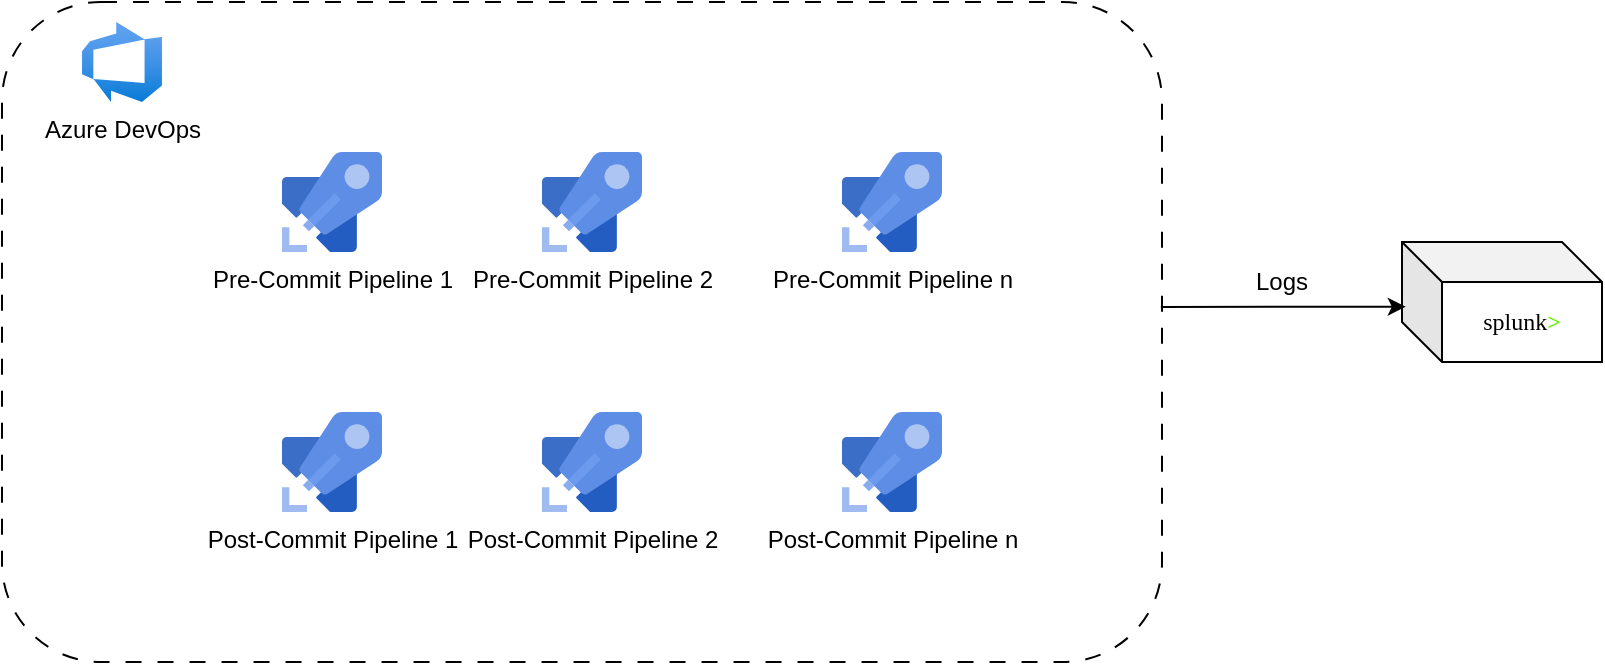 <mxfile version="21.2.2" type="github">
  <diagram name="Page-1" id="3OZ1ly6HtQqpzifSx_4Y">
    <mxGraphModel dx="996" dy="581" grid="1" gridSize="10" guides="1" tooltips="1" connect="1" arrows="1" fold="1" page="1" pageScale="1" pageWidth="850" pageHeight="1100" math="0" shadow="0">
      <root>
        <mxCell id="0" />
        <mxCell id="1" parent="0" />
        <mxCell id="BY39oX_8v4uM8JRtesFo-4" value="" style="rounded=1;whiteSpace=wrap;html=1;fillColor=none;dashed=1;dashPattern=8 8;" vertex="1" parent="1">
          <mxGeometry x="30" y="490" width="580" height="330" as="geometry" />
        </mxCell>
        <mxCell id="BY39oX_8v4uM8JRtesFo-1" value="Pre-Commit Pipeline 1" style="image;sketch=0;aspect=fixed;html=1;points=[];align=center;fontSize=12;image=img/lib/mscae/Azure_Pipelines.svg;" vertex="1" parent="1">
          <mxGeometry x="170" y="565" width="50" height="50" as="geometry" />
        </mxCell>
        <mxCell id="BY39oX_8v4uM8JRtesFo-2" value="Post-Commit Pipeline 1" style="image;sketch=0;aspect=fixed;html=1;points=[];align=center;fontSize=12;image=img/lib/mscae/Azure_Pipelines.svg;" vertex="1" parent="1">
          <mxGeometry x="170" y="695" width="50" height="50" as="geometry" />
        </mxCell>
        <mxCell id="BY39oX_8v4uM8JRtesFo-3" value="Azure DevOps" style="image;aspect=fixed;html=1;points=[];align=center;fontSize=12;image=img/lib/azure2/devops/Azure_DevOps.svg;" vertex="1" parent="1">
          <mxGeometry x="70" y="500" width="40" height="40" as="geometry" />
        </mxCell>
        <mxCell id="BY39oX_8v4uM8JRtesFo-5" value="Pre-Commit Pipeline 2" style="image;sketch=0;aspect=fixed;html=1;points=[];align=center;fontSize=12;image=img/lib/mscae/Azure_Pipelines.svg;" vertex="1" parent="1">
          <mxGeometry x="300" y="565" width="50" height="50" as="geometry" />
        </mxCell>
        <mxCell id="BY39oX_8v4uM8JRtesFo-6" value="Post-Commit Pipeline 2" style="image;sketch=0;aspect=fixed;html=1;points=[];align=center;fontSize=12;image=img/lib/mscae/Azure_Pipelines.svg;" vertex="1" parent="1">
          <mxGeometry x="300" y="695" width="50" height="50" as="geometry" />
        </mxCell>
        <mxCell id="BY39oX_8v4uM8JRtesFo-7" value="Pre-Commit Pipeline n" style="image;sketch=0;aspect=fixed;html=1;points=[];align=center;fontSize=12;image=img/lib/mscae/Azure_Pipelines.svg;" vertex="1" parent="1">
          <mxGeometry x="450" y="565" width="50" height="50" as="geometry" />
        </mxCell>
        <mxCell id="BY39oX_8v4uM8JRtesFo-8" value="Post-Commit Pipeline n" style="image;sketch=0;aspect=fixed;html=1;points=[];align=center;fontSize=12;image=img/lib/mscae/Azure_Pipelines.svg;" vertex="1" parent="1">
          <mxGeometry x="450" y="695" width="50" height="50" as="geometry" />
        </mxCell>
        <mxCell id="BY39oX_8v4uM8JRtesFo-9" value="&lt;font face=&quot;Verdana&quot;&gt;splunk&lt;b&gt;&lt;font color=&quot;#65f406&quot;&gt;&amp;gt;&lt;/font&gt;&lt;/b&gt;&lt;/font&gt;" style="shape=cube;whiteSpace=wrap;html=1;boundedLbl=1;backgroundOutline=1;darkOpacity=0.05;darkOpacity2=0.1;" vertex="1" parent="1">
          <mxGeometry x="730" y="610" width="100" height="60" as="geometry" />
        </mxCell>
        <mxCell id="BY39oX_8v4uM8JRtesFo-10" value="" style="endArrow=classic;html=1;rounded=0;entryX=0.019;entryY=0.539;entryDx=0;entryDy=0;entryPerimeter=0;exitX=0.999;exitY=0.462;exitDx=0;exitDy=0;exitPerimeter=0;" edge="1" parent="1" source="BY39oX_8v4uM8JRtesFo-4" target="BY39oX_8v4uM8JRtesFo-9">
          <mxGeometry width="50" height="50" relative="1" as="geometry">
            <mxPoint x="610" y="642" as="sourcePoint" />
            <mxPoint x="731" y="635" as="targetPoint" />
          </mxGeometry>
        </mxCell>
        <mxCell id="BY39oX_8v4uM8JRtesFo-11" value="Logs" style="text;html=1;strokeColor=none;fillColor=none;align=center;verticalAlign=middle;whiteSpace=wrap;rounded=0;" vertex="1" parent="1">
          <mxGeometry x="640" y="615" width="60" height="30" as="geometry" />
        </mxCell>
      </root>
    </mxGraphModel>
  </diagram>
</mxfile>
